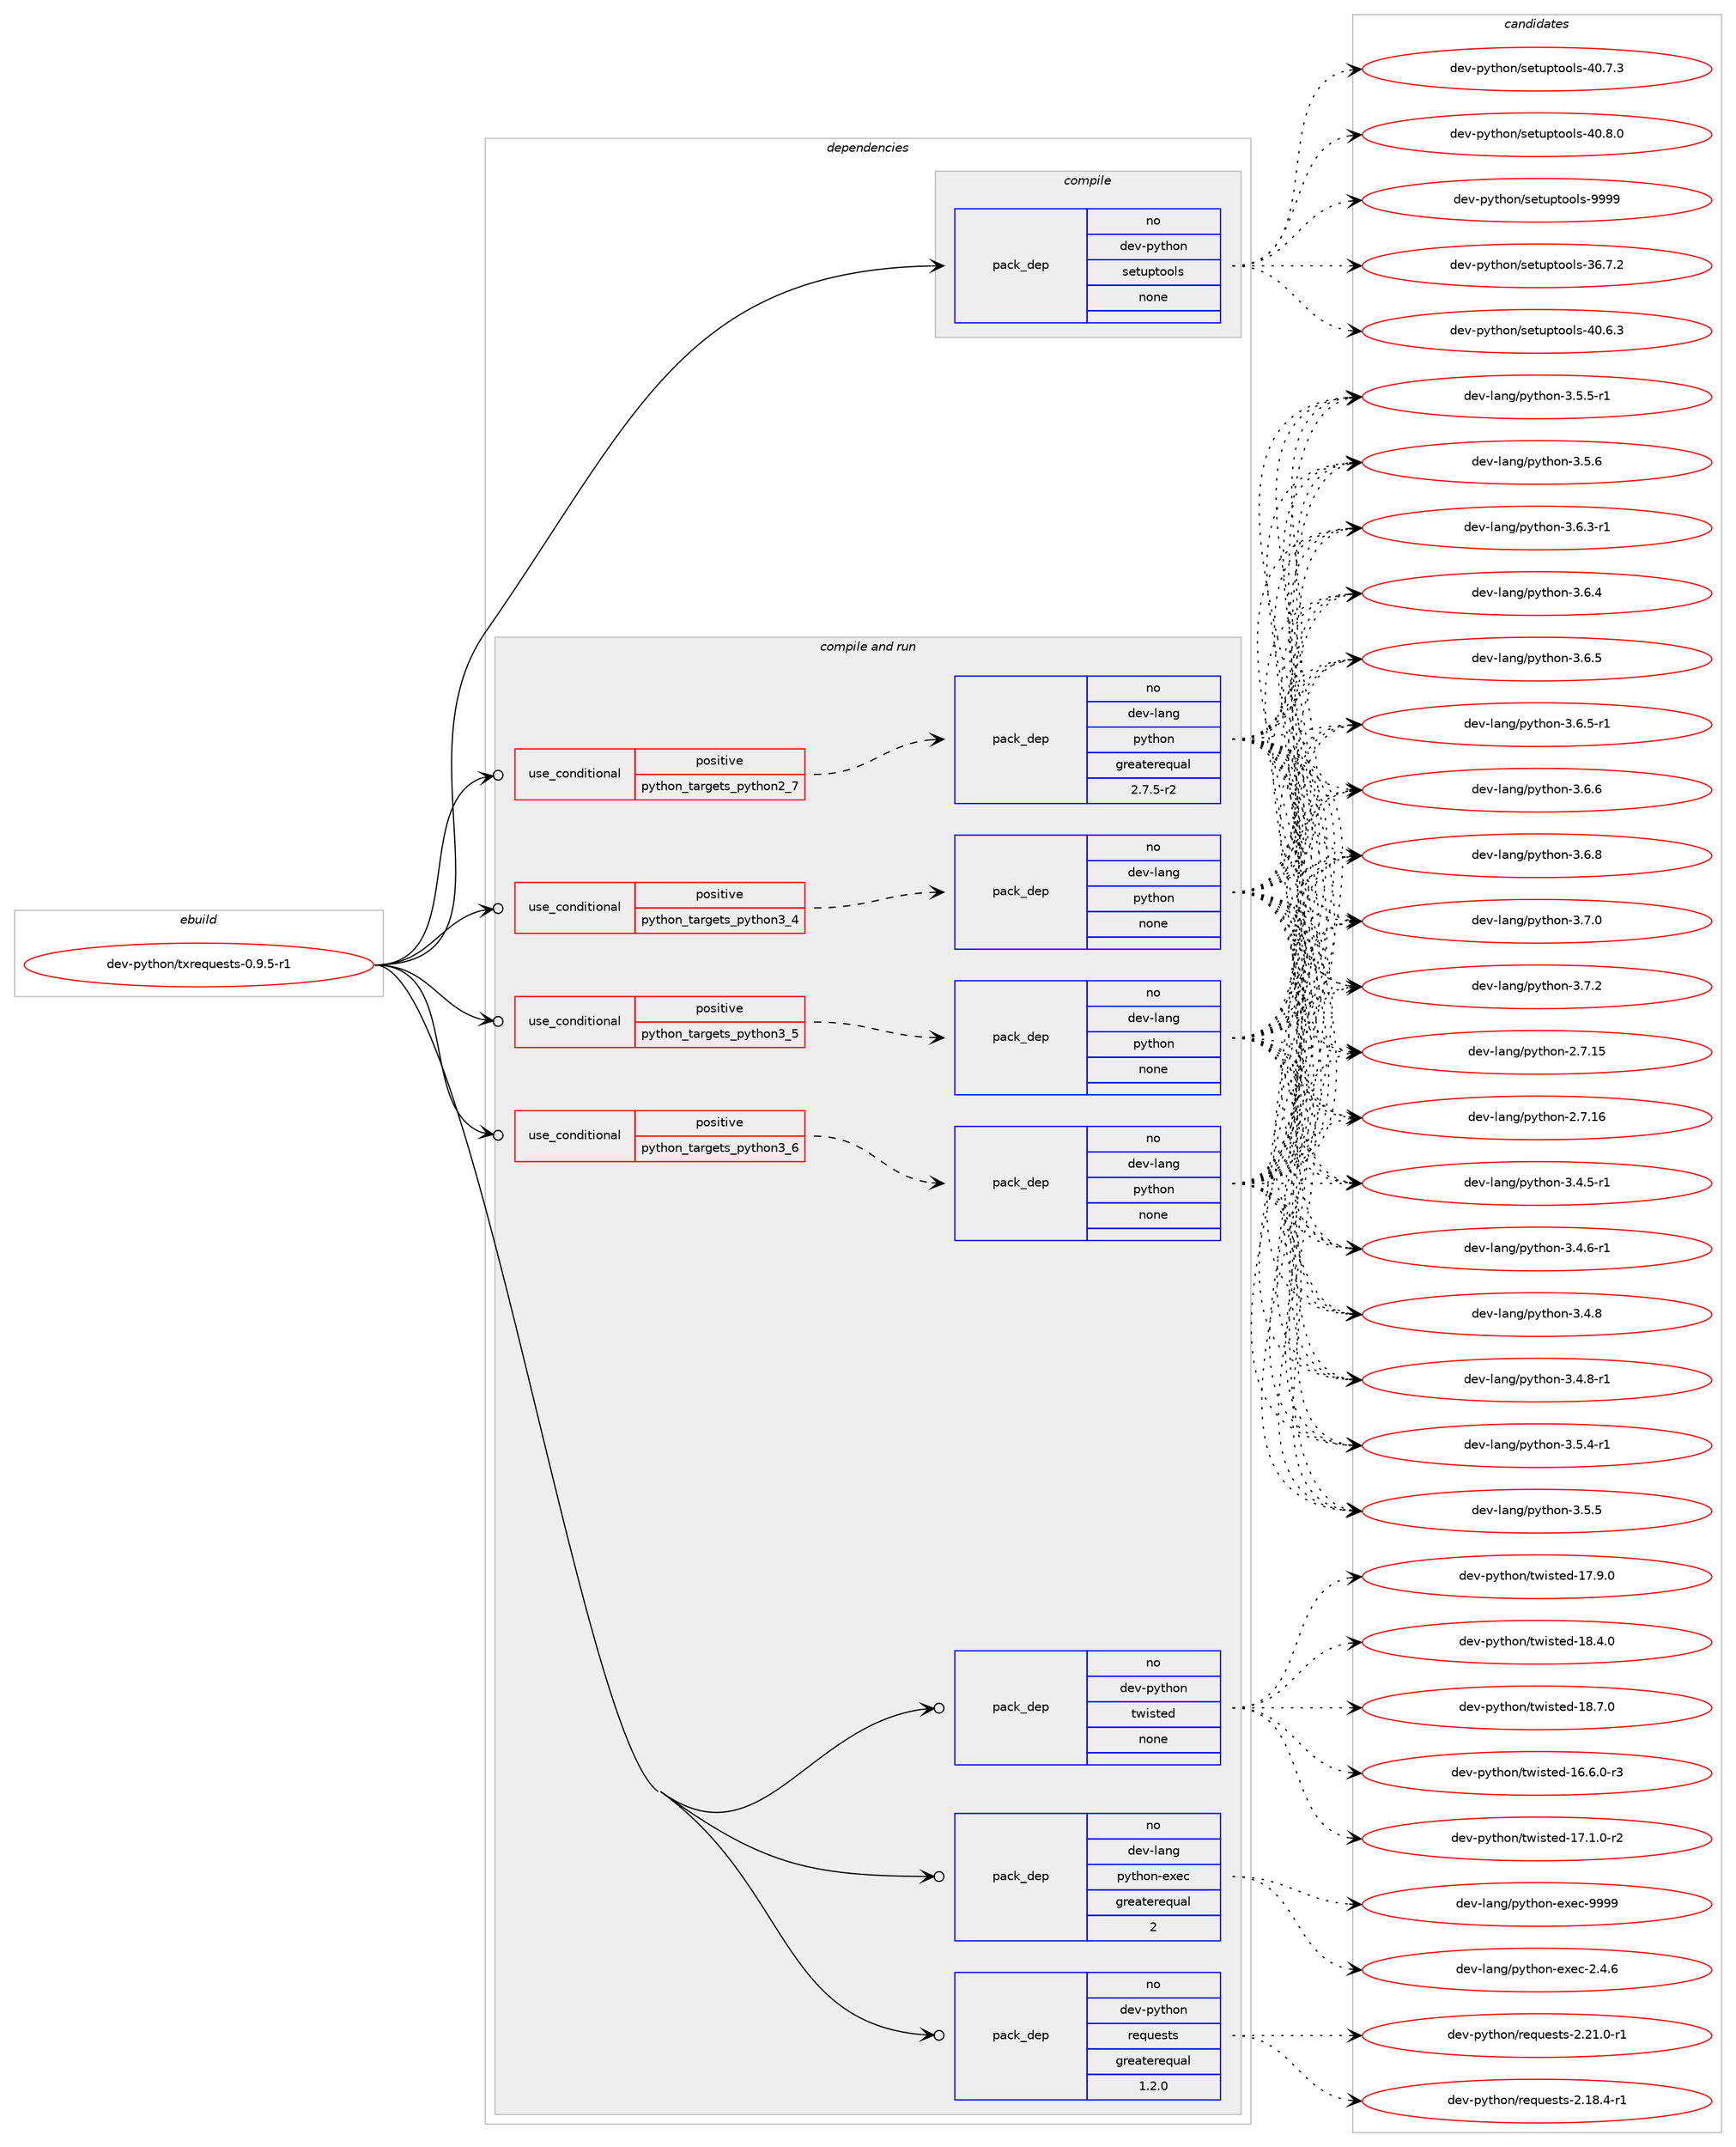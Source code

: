 digraph prolog {

# *************
# Graph options
# *************

newrank=true;
concentrate=true;
compound=true;
graph [rankdir=LR,fontname=Helvetica,fontsize=10,ranksep=1.5];#, ranksep=2.5, nodesep=0.2];
edge  [arrowhead=vee];
node  [fontname=Helvetica,fontsize=10];

# **********
# The ebuild
# **********

subgraph cluster_leftcol {
color=gray;
rank=same;
label=<<i>ebuild</i>>;
id [label="dev-python/txrequests-0.9.5-r1", color=red, width=4, href="../dev-python/txrequests-0.9.5-r1.svg"];
}

# ****************
# The dependencies
# ****************

subgraph cluster_midcol {
color=gray;
label=<<i>dependencies</i>>;
subgraph cluster_compile {
fillcolor="#eeeeee";
style=filled;
label=<<i>compile</i>>;
subgraph pack1036489 {
dependency1446025 [label=<<TABLE BORDER="0" CELLBORDER="1" CELLSPACING="0" CELLPADDING="4" WIDTH="220"><TR><TD ROWSPAN="6" CELLPADDING="30">pack_dep</TD></TR><TR><TD WIDTH="110">no</TD></TR><TR><TD>dev-python</TD></TR><TR><TD>setuptools</TD></TR><TR><TD>none</TD></TR><TR><TD></TD></TR></TABLE>>, shape=none, color=blue];
}
id:e -> dependency1446025:w [weight=20,style="solid",arrowhead="vee"];
}
subgraph cluster_compileandrun {
fillcolor="#eeeeee";
style=filled;
label=<<i>compile and run</i>>;
subgraph cond386167 {
dependency1446026 [label=<<TABLE BORDER="0" CELLBORDER="1" CELLSPACING="0" CELLPADDING="4"><TR><TD ROWSPAN="3" CELLPADDING="10">use_conditional</TD></TR><TR><TD>positive</TD></TR><TR><TD>python_targets_python2_7</TD></TR></TABLE>>, shape=none, color=red];
subgraph pack1036490 {
dependency1446027 [label=<<TABLE BORDER="0" CELLBORDER="1" CELLSPACING="0" CELLPADDING="4" WIDTH="220"><TR><TD ROWSPAN="6" CELLPADDING="30">pack_dep</TD></TR><TR><TD WIDTH="110">no</TD></TR><TR><TD>dev-lang</TD></TR><TR><TD>python</TD></TR><TR><TD>greaterequal</TD></TR><TR><TD>2.7.5-r2</TD></TR></TABLE>>, shape=none, color=blue];
}
dependency1446026:e -> dependency1446027:w [weight=20,style="dashed",arrowhead="vee"];
}
id:e -> dependency1446026:w [weight=20,style="solid",arrowhead="odotvee"];
subgraph cond386168 {
dependency1446028 [label=<<TABLE BORDER="0" CELLBORDER="1" CELLSPACING="0" CELLPADDING="4"><TR><TD ROWSPAN="3" CELLPADDING="10">use_conditional</TD></TR><TR><TD>positive</TD></TR><TR><TD>python_targets_python3_4</TD></TR></TABLE>>, shape=none, color=red];
subgraph pack1036491 {
dependency1446029 [label=<<TABLE BORDER="0" CELLBORDER="1" CELLSPACING="0" CELLPADDING="4" WIDTH="220"><TR><TD ROWSPAN="6" CELLPADDING="30">pack_dep</TD></TR><TR><TD WIDTH="110">no</TD></TR><TR><TD>dev-lang</TD></TR><TR><TD>python</TD></TR><TR><TD>none</TD></TR><TR><TD></TD></TR></TABLE>>, shape=none, color=blue];
}
dependency1446028:e -> dependency1446029:w [weight=20,style="dashed",arrowhead="vee"];
}
id:e -> dependency1446028:w [weight=20,style="solid",arrowhead="odotvee"];
subgraph cond386169 {
dependency1446030 [label=<<TABLE BORDER="0" CELLBORDER="1" CELLSPACING="0" CELLPADDING="4"><TR><TD ROWSPAN="3" CELLPADDING="10">use_conditional</TD></TR><TR><TD>positive</TD></TR><TR><TD>python_targets_python3_5</TD></TR></TABLE>>, shape=none, color=red];
subgraph pack1036492 {
dependency1446031 [label=<<TABLE BORDER="0" CELLBORDER="1" CELLSPACING="0" CELLPADDING="4" WIDTH="220"><TR><TD ROWSPAN="6" CELLPADDING="30">pack_dep</TD></TR><TR><TD WIDTH="110">no</TD></TR><TR><TD>dev-lang</TD></TR><TR><TD>python</TD></TR><TR><TD>none</TD></TR><TR><TD></TD></TR></TABLE>>, shape=none, color=blue];
}
dependency1446030:e -> dependency1446031:w [weight=20,style="dashed",arrowhead="vee"];
}
id:e -> dependency1446030:w [weight=20,style="solid",arrowhead="odotvee"];
subgraph cond386170 {
dependency1446032 [label=<<TABLE BORDER="0" CELLBORDER="1" CELLSPACING="0" CELLPADDING="4"><TR><TD ROWSPAN="3" CELLPADDING="10">use_conditional</TD></TR><TR><TD>positive</TD></TR><TR><TD>python_targets_python3_6</TD></TR></TABLE>>, shape=none, color=red];
subgraph pack1036493 {
dependency1446033 [label=<<TABLE BORDER="0" CELLBORDER="1" CELLSPACING="0" CELLPADDING="4" WIDTH="220"><TR><TD ROWSPAN="6" CELLPADDING="30">pack_dep</TD></TR><TR><TD WIDTH="110">no</TD></TR><TR><TD>dev-lang</TD></TR><TR><TD>python</TD></TR><TR><TD>none</TD></TR><TR><TD></TD></TR></TABLE>>, shape=none, color=blue];
}
dependency1446032:e -> dependency1446033:w [weight=20,style="dashed",arrowhead="vee"];
}
id:e -> dependency1446032:w [weight=20,style="solid",arrowhead="odotvee"];
subgraph pack1036494 {
dependency1446034 [label=<<TABLE BORDER="0" CELLBORDER="1" CELLSPACING="0" CELLPADDING="4" WIDTH="220"><TR><TD ROWSPAN="6" CELLPADDING="30">pack_dep</TD></TR><TR><TD WIDTH="110">no</TD></TR><TR><TD>dev-lang</TD></TR><TR><TD>python-exec</TD></TR><TR><TD>greaterequal</TD></TR><TR><TD>2</TD></TR></TABLE>>, shape=none, color=blue];
}
id:e -> dependency1446034:w [weight=20,style="solid",arrowhead="odotvee"];
subgraph pack1036495 {
dependency1446035 [label=<<TABLE BORDER="0" CELLBORDER="1" CELLSPACING="0" CELLPADDING="4" WIDTH="220"><TR><TD ROWSPAN="6" CELLPADDING="30">pack_dep</TD></TR><TR><TD WIDTH="110">no</TD></TR><TR><TD>dev-python</TD></TR><TR><TD>requests</TD></TR><TR><TD>greaterequal</TD></TR><TR><TD>1.2.0</TD></TR></TABLE>>, shape=none, color=blue];
}
id:e -> dependency1446035:w [weight=20,style="solid",arrowhead="odotvee"];
subgraph pack1036496 {
dependency1446036 [label=<<TABLE BORDER="0" CELLBORDER="1" CELLSPACING="0" CELLPADDING="4" WIDTH="220"><TR><TD ROWSPAN="6" CELLPADDING="30">pack_dep</TD></TR><TR><TD WIDTH="110">no</TD></TR><TR><TD>dev-python</TD></TR><TR><TD>twisted</TD></TR><TR><TD>none</TD></TR><TR><TD></TD></TR></TABLE>>, shape=none, color=blue];
}
id:e -> dependency1446036:w [weight=20,style="solid",arrowhead="odotvee"];
}
subgraph cluster_run {
fillcolor="#eeeeee";
style=filled;
label=<<i>run</i>>;
}
}

# **************
# The candidates
# **************

subgraph cluster_choices {
rank=same;
color=gray;
label=<<i>candidates</i>>;

subgraph choice1036489 {
color=black;
nodesep=1;
choice100101118451121211161041111104711510111611711211611111110811545515446554650 [label="dev-python/setuptools-36.7.2", color=red, width=4,href="../dev-python/setuptools-36.7.2.svg"];
choice100101118451121211161041111104711510111611711211611111110811545524846544651 [label="dev-python/setuptools-40.6.3", color=red, width=4,href="../dev-python/setuptools-40.6.3.svg"];
choice100101118451121211161041111104711510111611711211611111110811545524846554651 [label="dev-python/setuptools-40.7.3", color=red, width=4,href="../dev-python/setuptools-40.7.3.svg"];
choice100101118451121211161041111104711510111611711211611111110811545524846564648 [label="dev-python/setuptools-40.8.0", color=red, width=4,href="../dev-python/setuptools-40.8.0.svg"];
choice10010111845112121116104111110471151011161171121161111111081154557575757 [label="dev-python/setuptools-9999", color=red, width=4,href="../dev-python/setuptools-9999.svg"];
dependency1446025:e -> choice100101118451121211161041111104711510111611711211611111110811545515446554650:w [style=dotted,weight="100"];
dependency1446025:e -> choice100101118451121211161041111104711510111611711211611111110811545524846544651:w [style=dotted,weight="100"];
dependency1446025:e -> choice100101118451121211161041111104711510111611711211611111110811545524846554651:w [style=dotted,weight="100"];
dependency1446025:e -> choice100101118451121211161041111104711510111611711211611111110811545524846564648:w [style=dotted,weight="100"];
dependency1446025:e -> choice10010111845112121116104111110471151011161171121161111111081154557575757:w [style=dotted,weight="100"];
}
subgraph choice1036490 {
color=black;
nodesep=1;
choice10010111845108971101034711212111610411111045504655464953 [label="dev-lang/python-2.7.15", color=red, width=4,href="../dev-lang/python-2.7.15.svg"];
choice10010111845108971101034711212111610411111045504655464954 [label="dev-lang/python-2.7.16", color=red, width=4,href="../dev-lang/python-2.7.16.svg"];
choice1001011184510897110103471121211161041111104551465246534511449 [label="dev-lang/python-3.4.5-r1", color=red, width=4,href="../dev-lang/python-3.4.5-r1.svg"];
choice1001011184510897110103471121211161041111104551465246544511449 [label="dev-lang/python-3.4.6-r1", color=red, width=4,href="../dev-lang/python-3.4.6-r1.svg"];
choice100101118451089711010347112121116104111110455146524656 [label="dev-lang/python-3.4.8", color=red, width=4,href="../dev-lang/python-3.4.8.svg"];
choice1001011184510897110103471121211161041111104551465246564511449 [label="dev-lang/python-3.4.8-r1", color=red, width=4,href="../dev-lang/python-3.4.8-r1.svg"];
choice1001011184510897110103471121211161041111104551465346524511449 [label="dev-lang/python-3.5.4-r1", color=red, width=4,href="../dev-lang/python-3.5.4-r1.svg"];
choice100101118451089711010347112121116104111110455146534653 [label="dev-lang/python-3.5.5", color=red, width=4,href="../dev-lang/python-3.5.5.svg"];
choice1001011184510897110103471121211161041111104551465346534511449 [label="dev-lang/python-3.5.5-r1", color=red, width=4,href="../dev-lang/python-3.5.5-r1.svg"];
choice100101118451089711010347112121116104111110455146534654 [label="dev-lang/python-3.5.6", color=red, width=4,href="../dev-lang/python-3.5.6.svg"];
choice1001011184510897110103471121211161041111104551465446514511449 [label="dev-lang/python-3.6.3-r1", color=red, width=4,href="../dev-lang/python-3.6.3-r1.svg"];
choice100101118451089711010347112121116104111110455146544652 [label="dev-lang/python-3.6.4", color=red, width=4,href="../dev-lang/python-3.6.4.svg"];
choice100101118451089711010347112121116104111110455146544653 [label="dev-lang/python-3.6.5", color=red, width=4,href="../dev-lang/python-3.6.5.svg"];
choice1001011184510897110103471121211161041111104551465446534511449 [label="dev-lang/python-3.6.5-r1", color=red, width=4,href="../dev-lang/python-3.6.5-r1.svg"];
choice100101118451089711010347112121116104111110455146544654 [label="dev-lang/python-3.6.6", color=red, width=4,href="../dev-lang/python-3.6.6.svg"];
choice100101118451089711010347112121116104111110455146544656 [label="dev-lang/python-3.6.8", color=red, width=4,href="../dev-lang/python-3.6.8.svg"];
choice100101118451089711010347112121116104111110455146554648 [label="dev-lang/python-3.7.0", color=red, width=4,href="../dev-lang/python-3.7.0.svg"];
choice100101118451089711010347112121116104111110455146554650 [label="dev-lang/python-3.7.2", color=red, width=4,href="../dev-lang/python-3.7.2.svg"];
dependency1446027:e -> choice10010111845108971101034711212111610411111045504655464953:w [style=dotted,weight="100"];
dependency1446027:e -> choice10010111845108971101034711212111610411111045504655464954:w [style=dotted,weight="100"];
dependency1446027:e -> choice1001011184510897110103471121211161041111104551465246534511449:w [style=dotted,weight="100"];
dependency1446027:e -> choice1001011184510897110103471121211161041111104551465246544511449:w [style=dotted,weight="100"];
dependency1446027:e -> choice100101118451089711010347112121116104111110455146524656:w [style=dotted,weight="100"];
dependency1446027:e -> choice1001011184510897110103471121211161041111104551465246564511449:w [style=dotted,weight="100"];
dependency1446027:e -> choice1001011184510897110103471121211161041111104551465346524511449:w [style=dotted,weight="100"];
dependency1446027:e -> choice100101118451089711010347112121116104111110455146534653:w [style=dotted,weight="100"];
dependency1446027:e -> choice1001011184510897110103471121211161041111104551465346534511449:w [style=dotted,weight="100"];
dependency1446027:e -> choice100101118451089711010347112121116104111110455146534654:w [style=dotted,weight="100"];
dependency1446027:e -> choice1001011184510897110103471121211161041111104551465446514511449:w [style=dotted,weight="100"];
dependency1446027:e -> choice100101118451089711010347112121116104111110455146544652:w [style=dotted,weight="100"];
dependency1446027:e -> choice100101118451089711010347112121116104111110455146544653:w [style=dotted,weight="100"];
dependency1446027:e -> choice1001011184510897110103471121211161041111104551465446534511449:w [style=dotted,weight="100"];
dependency1446027:e -> choice100101118451089711010347112121116104111110455146544654:w [style=dotted,weight="100"];
dependency1446027:e -> choice100101118451089711010347112121116104111110455146544656:w [style=dotted,weight="100"];
dependency1446027:e -> choice100101118451089711010347112121116104111110455146554648:w [style=dotted,weight="100"];
dependency1446027:e -> choice100101118451089711010347112121116104111110455146554650:w [style=dotted,weight="100"];
}
subgraph choice1036491 {
color=black;
nodesep=1;
choice10010111845108971101034711212111610411111045504655464953 [label="dev-lang/python-2.7.15", color=red, width=4,href="../dev-lang/python-2.7.15.svg"];
choice10010111845108971101034711212111610411111045504655464954 [label="dev-lang/python-2.7.16", color=red, width=4,href="../dev-lang/python-2.7.16.svg"];
choice1001011184510897110103471121211161041111104551465246534511449 [label="dev-lang/python-3.4.5-r1", color=red, width=4,href="../dev-lang/python-3.4.5-r1.svg"];
choice1001011184510897110103471121211161041111104551465246544511449 [label="dev-lang/python-3.4.6-r1", color=red, width=4,href="../dev-lang/python-3.4.6-r1.svg"];
choice100101118451089711010347112121116104111110455146524656 [label="dev-lang/python-3.4.8", color=red, width=4,href="../dev-lang/python-3.4.8.svg"];
choice1001011184510897110103471121211161041111104551465246564511449 [label="dev-lang/python-3.4.8-r1", color=red, width=4,href="../dev-lang/python-3.4.8-r1.svg"];
choice1001011184510897110103471121211161041111104551465346524511449 [label="dev-lang/python-3.5.4-r1", color=red, width=4,href="../dev-lang/python-3.5.4-r1.svg"];
choice100101118451089711010347112121116104111110455146534653 [label="dev-lang/python-3.5.5", color=red, width=4,href="../dev-lang/python-3.5.5.svg"];
choice1001011184510897110103471121211161041111104551465346534511449 [label="dev-lang/python-3.5.5-r1", color=red, width=4,href="../dev-lang/python-3.5.5-r1.svg"];
choice100101118451089711010347112121116104111110455146534654 [label="dev-lang/python-3.5.6", color=red, width=4,href="../dev-lang/python-3.5.6.svg"];
choice1001011184510897110103471121211161041111104551465446514511449 [label="dev-lang/python-3.6.3-r1", color=red, width=4,href="../dev-lang/python-3.6.3-r1.svg"];
choice100101118451089711010347112121116104111110455146544652 [label="dev-lang/python-3.6.4", color=red, width=4,href="../dev-lang/python-3.6.4.svg"];
choice100101118451089711010347112121116104111110455146544653 [label="dev-lang/python-3.6.5", color=red, width=4,href="../dev-lang/python-3.6.5.svg"];
choice1001011184510897110103471121211161041111104551465446534511449 [label="dev-lang/python-3.6.5-r1", color=red, width=4,href="../dev-lang/python-3.6.5-r1.svg"];
choice100101118451089711010347112121116104111110455146544654 [label="dev-lang/python-3.6.6", color=red, width=4,href="../dev-lang/python-3.6.6.svg"];
choice100101118451089711010347112121116104111110455146544656 [label="dev-lang/python-3.6.8", color=red, width=4,href="../dev-lang/python-3.6.8.svg"];
choice100101118451089711010347112121116104111110455146554648 [label="dev-lang/python-3.7.0", color=red, width=4,href="../dev-lang/python-3.7.0.svg"];
choice100101118451089711010347112121116104111110455146554650 [label="dev-lang/python-3.7.2", color=red, width=4,href="../dev-lang/python-3.7.2.svg"];
dependency1446029:e -> choice10010111845108971101034711212111610411111045504655464953:w [style=dotted,weight="100"];
dependency1446029:e -> choice10010111845108971101034711212111610411111045504655464954:w [style=dotted,weight="100"];
dependency1446029:e -> choice1001011184510897110103471121211161041111104551465246534511449:w [style=dotted,weight="100"];
dependency1446029:e -> choice1001011184510897110103471121211161041111104551465246544511449:w [style=dotted,weight="100"];
dependency1446029:e -> choice100101118451089711010347112121116104111110455146524656:w [style=dotted,weight="100"];
dependency1446029:e -> choice1001011184510897110103471121211161041111104551465246564511449:w [style=dotted,weight="100"];
dependency1446029:e -> choice1001011184510897110103471121211161041111104551465346524511449:w [style=dotted,weight="100"];
dependency1446029:e -> choice100101118451089711010347112121116104111110455146534653:w [style=dotted,weight="100"];
dependency1446029:e -> choice1001011184510897110103471121211161041111104551465346534511449:w [style=dotted,weight="100"];
dependency1446029:e -> choice100101118451089711010347112121116104111110455146534654:w [style=dotted,weight="100"];
dependency1446029:e -> choice1001011184510897110103471121211161041111104551465446514511449:w [style=dotted,weight="100"];
dependency1446029:e -> choice100101118451089711010347112121116104111110455146544652:w [style=dotted,weight="100"];
dependency1446029:e -> choice100101118451089711010347112121116104111110455146544653:w [style=dotted,weight="100"];
dependency1446029:e -> choice1001011184510897110103471121211161041111104551465446534511449:w [style=dotted,weight="100"];
dependency1446029:e -> choice100101118451089711010347112121116104111110455146544654:w [style=dotted,weight="100"];
dependency1446029:e -> choice100101118451089711010347112121116104111110455146544656:w [style=dotted,weight="100"];
dependency1446029:e -> choice100101118451089711010347112121116104111110455146554648:w [style=dotted,weight="100"];
dependency1446029:e -> choice100101118451089711010347112121116104111110455146554650:w [style=dotted,weight="100"];
}
subgraph choice1036492 {
color=black;
nodesep=1;
choice10010111845108971101034711212111610411111045504655464953 [label="dev-lang/python-2.7.15", color=red, width=4,href="../dev-lang/python-2.7.15.svg"];
choice10010111845108971101034711212111610411111045504655464954 [label="dev-lang/python-2.7.16", color=red, width=4,href="../dev-lang/python-2.7.16.svg"];
choice1001011184510897110103471121211161041111104551465246534511449 [label="dev-lang/python-3.4.5-r1", color=red, width=4,href="../dev-lang/python-3.4.5-r1.svg"];
choice1001011184510897110103471121211161041111104551465246544511449 [label="dev-lang/python-3.4.6-r1", color=red, width=4,href="../dev-lang/python-3.4.6-r1.svg"];
choice100101118451089711010347112121116104111110455146524656 [label="dev-lang/python-3.4.8", color=red, width=4,href="../dev-lang/python-3.4.8.svg"];
choice1001011184510897110103471121211161041111104551465246564511449 [label="dev-lang/python-3.4.8-r1", color=red, width=4,href="../dev-lang/python-3.4.8-r1.svg"];
choice1001011184510897110103471121211161041111104551465346524511449 [label="dev-lang/python-3.5.4-r1", color=red, width=4,href="../dev-lang/python-3.5.4-r1.svg"];
choice100101118451089711010347112121116104111110455146534653 [label="dev-lang/python-3.5.5", color=red, width=4,href="../dev-lang/python-3.5.5.svg"];
choice1001011184510897110103471121211161041111104551465346534511449 [label="dev-lang/python-3.5.5-r1", color=red, width=4,href="../dev-lang/python-3.5.5-r1.svg"];
choice100101118451089711010347112121116104111110455146534654 [label="dev-lang/python-3.5.6", color=red, width=4,href="../dev-lang/python-3.5.6.svg"];
choice1001011184510897110103471121211161041111104551465446514511449 [label="dev-lang/python-3.6.3-r1", color=red, width=4,href="../dev-lang/python-3.6.3-r1.svg"];
choice100101118451089711010347112121116104111110455146544652 [label="dev-lang/python-3.6.4", color=red, width=4,href="../dev-lang/python-3.6.4.svg"];
choice100101118451089711010347112121116104111110455146544653 [label="dev-lang/python-3.6.5", color=red, width=4,href="../dev-lang/python-3.6.5.svg"];
choice1001011184510897110103471121211161041111104551465446534511449 [label="dev-lang/python-3.6.5-r1", color=red, width=4,href="../dev-lang/python-3.6.5-r1.svg"];
choice100101118451089711010347112121116104111110455146544654 [label="dev-lang/python-3.6.6", color=red, width=4,href="../dev-lang/python-3.6.6.svg"];
choice100101118451089711010347112121116104111110455146544656 [label="dev-lang/python-3.6.8", color=red, width=4,href="../dev-lang/python-3.6.8.svg"];
choice100101118451089711010347112121116104111110455146554648 [label="dev-lang/python-3.7.0", color=red, width=4,href="../dev-lang/python-3.7.0.svg"];
choice100101118451089711010347112121116104111110455146554650 [label="dev-lang/python-3.7.2", color=red, width=4,href="../dev-lang/python-3.7.2.svg"];
dependency1446031:e -> choice10010111845108971101034711212111610411111045504655464953:w [style=dotted,weight="100"];
dependency1446031:e -> choice10010111845108971101034711212111610411111045504655464954:w [style=dotted,weight="100"];
dependency1446031:e -> choice1001011184510897110103471121211161041111104551465246534511449:w [style=dotted,weight="100"];
dependency1446031:e -> choice1001011184510897110103471121211161041111104551465246544511449:w [style=dotted,weight="100"];
dependency1446031:e -> choice100101118451089711010347112121116104111110455146524656:w [style=dotted,weight="100"];
dependency1446031:e -> choice1001011184510897110103471121211161041111104551465246564511449:w [style=dotted,weight="100"];
dependency1446031:e -> choice1001011184510897110103471121211161041111104551465346524511449:w [style=dotted,weight="100"];
dependency1446031:e -> choice100101118451089711010347112121116104111110455146534653:w [style=dotted,weight="100"];
dependency1446031:e -> choice1001011184510897110103471121211161041111104551465346534511449:w [style=dotted,weight="100"];
dependency1446031:e -> choice100101118451089711010347112121116104111110455146534654:w [style=dotted,weight="100"];
dependency1446031:e -> choice1001011184510897110103471121211161041111104551465446514511449:w [style=dotted,weight="100"];
dependency1446031:e -> choice100101118451089711010347112121116104111110455146544652:w [style=dotted,weight="100"];
dependency1446031:e -> choice100101118451089711010347112121116104111110455146544653:w [style=dotted,weight="100"];
dependency1446031:e -> choice1001011184510897110103471121211161041111104551465446534511449:w [style=dotted,weight="100"];
dependency1446031:e -> choice100101118451089711010347112121116104111110455146544654:w [style=dotted,weight="100"];
dependency1446031:e -> choice100101118451089711010347112121116104111110455146544656:w [style=dotted,weight="100"];
dependency1446031:e -> choice100101118451089711010347112121116104111110455146554648:w [style=dotted,weight="100"];
dependency1446031:e -> choice100101118451089711010347112121116104111110455146554650:w [style=dotted,weight="100"];
}
subgraph choice1036493 {
color=black;
nodesep=1;
choice10010111845108971101034711212111610411111045504655464953 [label="dev-lang/python-2.7.15", color=red, width=4,href="../dev-lang/python-2.7.15.svg"];
choice10010111845108971101034711212111610411111045504655464954 [label="dev-lang/python-2.7.16", color=red, width=4,href="../dev-lang/python-2.7.16.svg"];
choice1001011184510897110103471121211161041111104551465246534511449 [label="dev-lang/python-3.4.5-r1", color=red, width=4,href="../dev-lang/python-3.4.5-r1.svg"];
choice1001011184510897110103471121211161041111104551465246544511449 [label="dev-lang/python-3.4.6-r1", color=red, width=4,href="../dev-lang/python-3.4.6-r1.svg"];
choice100101118451089711010347112121116104111110455146524656 [label="dev-lang/python-3.4.8", color=red, width=4,href="../dev-lang/python-3.4.8.svg"];
choice1001011184510897110103471121211161041111104551465246564511449 [label="dev-lang/python-3.4.8-r1", color=red, width=4,href="../dev-lang/python-3.4.8-r1.svg"];
choice1001011184510897110103471121211161041111104551465346524511449 [label="dev-lang/python-3.5.4-r1", color=red, width=4,href="../dev-lang/python-3.5.4-r1.svg"];
choice100101118451089711010347112121116104111110455146534653 [label="dev-lang/python-3.5.5", color=red, width=4,href="../dev-lang/python-3.5.5.svg"];
choice1001011184510897110103471121211161041111104551465346534511449 [label="dev-lang/python-3.5.5-r1", color=red, width=4,href="../dev-lang/python-3.5.5-r1.svg"];
choice100101118451089711010347112121116104111110455146534654 [label="dev-lang/python-3.5.6", color=red, width=4,href="../dev-lang/python-3.5.6.svg"];
choice1001011184510897110103471121211161041111104551465446514511449 [label="dev-lang/python-3.6.3-r1", color=red, width=4,href="../dev-lang/python-3.6.3-r1.svg"];
choice100101118451089711010347112121116104111110455146544652 [label="dev-lang/python-3.6.4", color=red, width=4,href="../dev-lang/python-3.6.4.svg"];
choice100101118451089711010347112121116104111110455146544653 [label="dev-lang/python-3.6.5", color=red, width=4,href="../dev-lang/python-3.6.5.svg"];
choice1001011184510897110103471121211161041111104551465446534511449 [label="dev-lang/python-3.6.5-r1", color=red, width=4,href="../dev-lang/python-3.6.5-r1.svg"];
choice100101118451089711010347112121116104111110455146544654 [label="dev-lang/python-3.6.6", color=red, width=4,href="../dev-lang/python-3.6.6.svg"];
choice100101118451089711010347112121116104111110455146544656 [label="dev-lang/python-3.6.8", color=red, width=4,href="../dev-lang/python-3.6.8.svg"];
choice100101118451089711010347112121116104111110455146554648 [label="dev-lang/python-3.7.0", color=red, width=4,href="../dev-lang/python-3.7.0.svg"];
choice100101118451089711010347112121116104111110455146554650 [label="dev-lang/python-3.7.2", color=red, width=4,href="../dev-lang/python-3.7.2.svg"];
dependency1446033:e -> choice10010111845108971101034711212111610411111045504655464953:w [style=dotted,weight="100"];
dependency1446033:e -> choice10010111845108971101034711212111610411111045504655464954:w [style=dotted,weight="100"];
dependency1446033:e -> choice1001011184510897110103471121211161041111104551465246534511449:w [style=dotted,weight="100"];
dependency1446033:e -> choice1001011184510897110103471121211161041111104551465246544511449:w [style=dotted,weight="100"];
dependency1446033:e -> choice100101118451089711010347112121116104111110455146524656:w [style=dotted,weight="100"];
dependency1446033:e -> choice1001011184510897110103471121211161041111104551465246564511449:w [style=dotted,weight="100"];
dependency1446033:e -> choice1001011184510897110103471121211161041111104551465346524511449:w [style=dotted,weight="100"];
dependency1446033:e -> choice100101118451089711010347112121116104111110455146534653:w [style=dotted,weight="100"];
dependency1446033:e -> choice1001011184510897110103471121211161041111104551465346534511449:w [style=dotted,weight="100"];
dependency1446033:e -> choice100101118451089711010347112121116104111110455146534654:w [style=dotted,weight="100"];
dependency1446033:e -> choice1001011184510897110103471121211161041111104551465446514511449:w [style=dotted,weight="100"];
dependency1446033:e -> choice100101118451089711010347112121116104111110455146544652:w [style=dotted,weight="100"];
dependency1446033:e -> choice100101118451089711010347112121116104111110455146544653:w [style=dotted,weight="100"];
dependency1446033:e -> choice1001011184510897110103471121211161041111104551465446534511449:w [style=dotted,weight="100"];
dependency1446033:e -> choice100101118451089711010347112121116104111110455146544654:w [style=dotted,weight="100"];
dependency1446033:e -> choice100101118451089711010347112121116104111110455146544656:w [style=dotted,weight="100"];
dependency1446033:e -> choice100101118451089711010347112121116104111110455146554648:w [style=dotted,weight="100"];
dependency1446033:e -> choice100101118451089711010347112121116104111110455146554650:w [style=dotted,weight="100"];
}
subgraph choice1036494 {
color=black;
nodesep=1;
choice1001011184510897110103471121211161041111104510112010199455046524654 [label="dev-lang/python-exec-2.4.6", color=red, width=4,href="../dev-lang/python-exec-2.4.6.svg"];
choice10010111845108971101034711212111610411111045101120101994557575757 [label="dev-lang/python-exec-9999", color=red, width=4,href="../dev-lang/python-exec-9999.svg"];
dependency1446034:e -> choice1001011184510897110103471121211161041111104510112010199455046524654:w [style=dotted,weight="100"];
dependency1446034:e -> choice10010111845108971101034711212111610411111045101120101994557575757:w [style=dotted,weight="100"];
}
subgraph choice1036495 {
color=black;
nodesep=1;
choice1001011184511212111610411111047114101113117101115116115455046495646524511449 [label="dev-python/requests-2.18.4-r1", color=red, width=4,href="../dev-python/requests-2.18.4-r1.svg"];
choice1001011184511212111610411111047114101113117101115116115455046504946484511449 [label="dev-python/requests-2.21.0-r1", color=red, width=4,href="../dev-python/requests-2.21.0-r1.svg"];
dependency1446035:e -> choice1001011184511212111610411111047114101113117101115116115455046495646524511449:w [style=dotted,weight="100"];
dependency1446035:e -> choice1001011184511212111610411111047114101113117101115116115455046504946484511449:w [style=dotted,weight="100"];
}
subgraph choice1036496 {
color=black;
nodesep=1;
choice1001011184511212111610411111047116119105115116101100454954465446484511451 [label="dev-python/twisted-16.6.0-r3", color=red, width=4,href="../dev-python/twisted-16.6.0-r3.svg"];
choice1001011184511212111610411111047116119105115116101100454955464946484511450 [label="dev-python/twisted-17.1.0-r2", color=red, width=4,href="../dev-python/twisted-17.1.0-r2.svg"];
choice100101118451121211161041111104711611910511511610110045495546574648 [label="dev-python/twisted-17.9.0", color=red, width=4,href="../dev-python/twisted-17.9.0.svg"];
choice100101118451121211161041111104711611910511511610110045495646524648 [label="dev-python/twisted-18.4.0", color=red, width=4,href="../dev-python/twisted-18.4.0.svg"];
choice100101118451121211161041111104711611910511511610110045495646554648 [label="dev-python/twisted-18.7.0", color=red, width=4,href="../dev-python/twisted-18.7.0.svg"];
dependency1446036:e -> choice1001011184511212111610411111047116119105115116101100454954465446484511451:w [style=dotted,weight="100"];
dependency1446036:e -> choice1001011184511212111610411111047116119105115116101100454955464946484511450:w [style=dotted,weight="100"];
dependency1446036:e -> choice100101118451121211161041111104711611910511511610110045495546574648:w [style=dotted,weight="100"];
dependency1446036:e -> choice100101118451121211161041111104711611910511511610110045495646524648:w [style=dotted,weight="100"];
dependency1446036:e -> choice100101118451121211161041111104711611910511511610110045495646554648:w [style=dotted,weight="100"];
}
}

}
